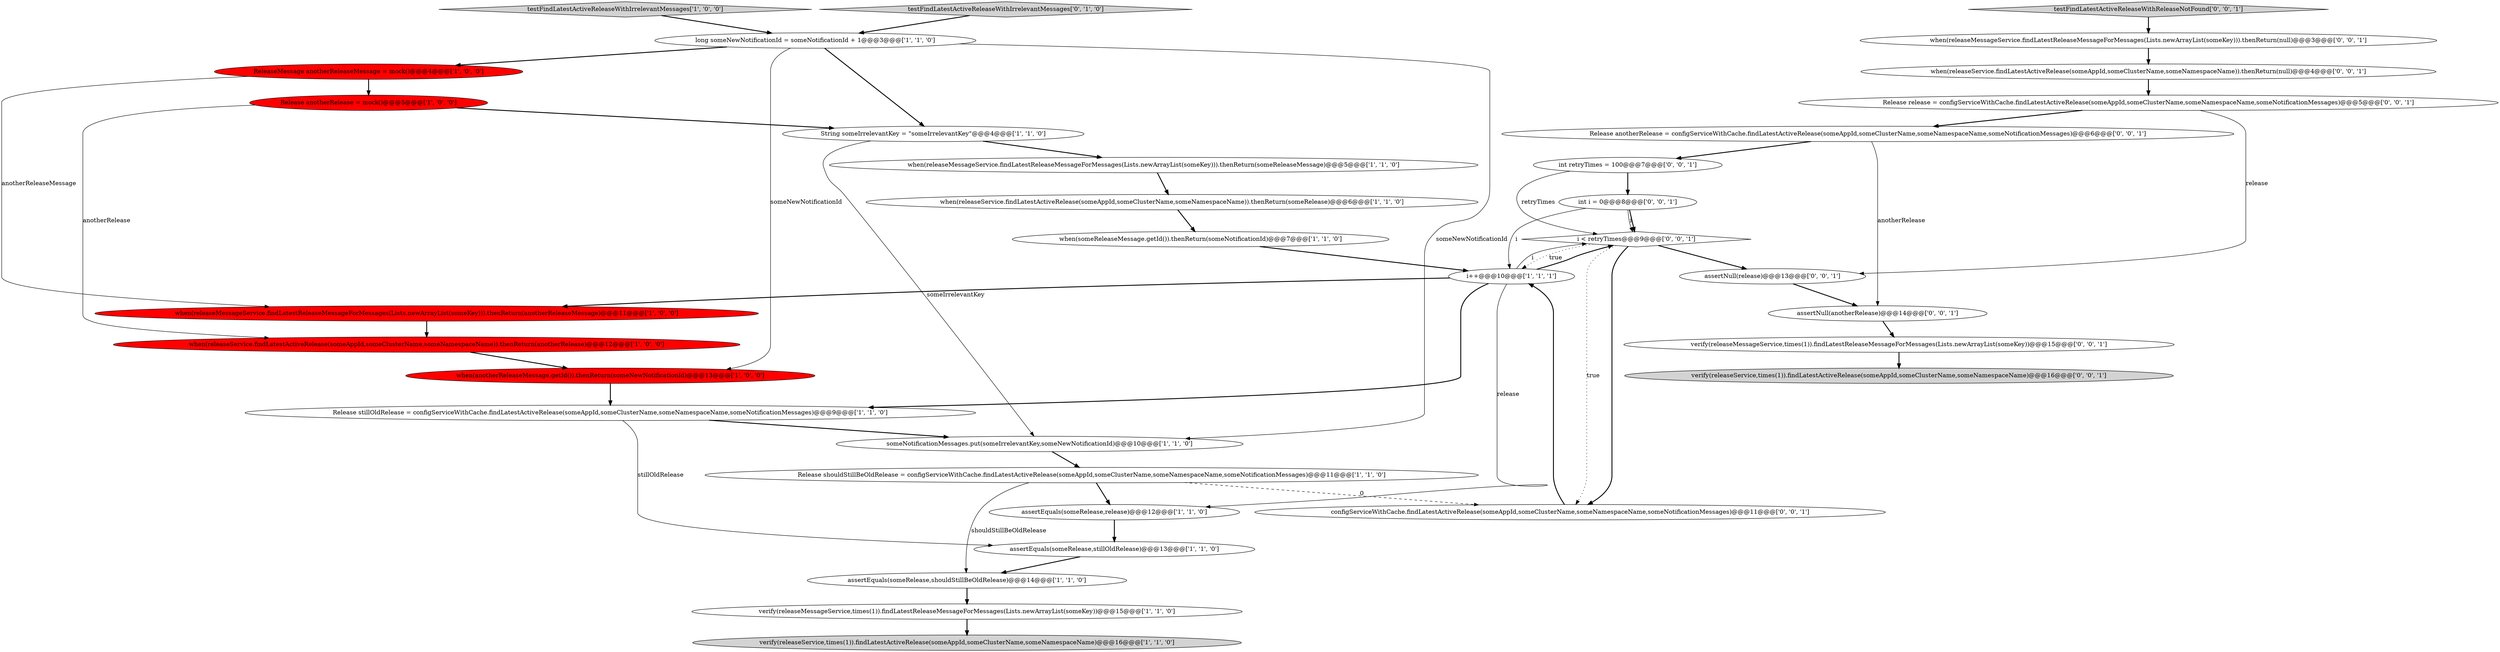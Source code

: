 digraph {
29 [style = filled, label = "verify(releaseMessageService,times(1)).findLatestReleaseMessageForMessages(Lists.newArrayList(someKey))@@@15@@@['0', '0', '1']", fillcolor = white, shape = ellipse image = "AAA0AAABBB3BBB"];
28 [style = filled, label = "i < retryTimes@@@9@@@['0', '0', '1']", fillcolor = white, shape = diamond image = "AAA0AAABBB3BBB"];
21 [style = filled, label = "verify(releaseService,times(1)).findLatestActiveRelease(someAppId,someClusterName,someNamespaceName)@@@16@@@['0', '0', '1']", fillcolor = lightgray, shape = ellipse image = "AAA0AAABBB3BBB"];
15 [style = filled, label = "when(releaseService.findLatestActiveRelease(someAppId,someClusterName,someNamespaceName)).thenReturn(anotherRelease)@@@12@@@['1', '0', '0']", fillcolor = red, shape = ellipse image = "AAA1AAABBB1BBB"];
19 [style = filled, label = "String someIrrelevantKey = \"someIrrelevantKey\"@@@4@@@['1', '1', '0']", fillcolor = white, shape = ellipse image = "AAA0AAABBB1BBB"];
17 [style = filled, label = "assertEquals(someRelease,stillOldRelease)@@@13@@@['1', '1', '0']", fillcolor = white, shape = ellipse image = "AAA0AAABBB1BBB"];
24 [style = filled, label = "assertNull(anotherRelease)@@@14@@@['0', '0', '1']", fillcolor = white, shape = ellipse image = "AAA0AAABBB3BBB"];
16 [style = filled, label = "Release anotherRelease = mock()@@@5@@@['1', '0', '0']", fillcolor = red, shape = ellipse image = "AAA1AAABBB1BBB"];
8 [style = filled, label = "verify(releaseMessageService,times(1)).findLatestReleaseMessageForMessages(Lists.newArrayList(someKey))@@@15@@@['1', '1', '0']", fillcolor = white, shape = ellipse image = "AAA0AAABBB1BBB"];
10 [style = filled, label = "someNotificationMessages.put(someIrrelevantKey,someNewNotificationId)@@@10@@@['1', '1', '0']", fillcolor = white, shape = ellipse image = "AAA0AAABBB1BBB"];
18 [style = filled, label = "verify(releaseService,times(1)).findLatestActiveRelease(someAppId,someClusterName,someNamespaceName)@@@16@@@['1', '1', '0']", fillcolor = lightgray, shape = ellipse image = "AAA0AAABBB1BBB"];
6 [style = filled, label = "Release stillOldRelease = configServiceWithCache.findLatestActiveRelease(someAppId,someClusterName,someNamespaceName,someNotificationMessages)@@@9@@@['1', '1', '0']", fillcolor = white, shape = ellipse image = "AAA0AAABBB1BBB"];
1 [style = filled, label = "assertEquals(someRelease,release)@@@12@@@['1', '1', '0']", fillcolor = white, shape = ellipse image = "AAA0AAABBB1BBB"];
31 [style = filled, label = "when(releaseService.findLatestActiveRelease(someAppId,someClusterName,someNamespaceName)).thenReturn(null)@@@4@@@['0', '0', '1']", fillcolor = white, shape = ellipse image = "AAA0AAABBB3BBB"];
0 [style = filled, label = "ReleaseMessage anotherReleaseMessage = mock()@@@4@@@['1', '0', '0']", fillcolor = red, shape = ellipse image = "AAA1AAABBB1BBB"];
14 [style = filled, label = "when(releaseMessageService.findLatestReleaseMessageForMessages(Lists.newArrayList(someKey))).thenReturn(anotherReleaseMessage)@@@11@@@['1', '0', '0']", fillcolor = red, shape = ellipse image = "AAA1AAABBB1BBB"];
23 [style = filled, label = "assertNull(release)@@@13@@@['0', '0', '1']", fillcolor = white, shape = ellipse image = "AAA0AAABBB3BBB"];
3 [style = filled, label = "testFindLatestActiveReleaseWithIrrelevantMessages['1', '0', '0']", fillcolor = lightgray, shape = diamond image = "AAA0AAABBB1BBB"];
20 [style = filled, label = "testFindLatestActiveReleaseWithIrrelevantMessages['0', '1', '0']", fillcolor = lightgray, shape = diamond image = "AAA0AAABBB2BBB"];
27 [style = filled, label = "Release release = configServiceWithCache.findLatestActiveRelease(someAppId,someClusterName,someNamespaceName,someNotificationMessages)@@@5@@@['0', '0', '1']", fillcolor = white, shape = ellipse image = "AAA0AAABBB3BBB"];
2 [style = filled, label = "when(someReleaseMessage.getId()).thenReturn(someNotificationId)@@@7@@@['1', '1', '0']", fillcolor = white, shape = ellipse image = "AAA0AAABBB1BBB"];
9 [style = filled, label = "i++@@@10@@@['1', '1', '1']", fillcolor = white, shape = ellipse image = "AAA0AAABBB1BBB"];
5 [style = filled, label = "when(anotherReleaseMessage.getId()).thenReturn(someNewNotificationId)@@@13@@@['1', '0', '0']", fillcolor = red, shape = ellipse image = "AAA1AAABBB1BBB"];
30 [style = filled, label = "when(releaseMessageService.findLatestReleaseMessageForMessages(Lists.newArrayList(someKey))).thenReturn(null)@@@3@@@['0', '0', '1']", fillcolor = white, shape = ellipse image = "AAA0AAABBB3BBB"];
32 [style = filled, label = "Release anotherRelease = configServiceWithCache.findLatestActiveRelease(someAppId,someClusterName,someNamespaceName,someNotificationMessages)@@@6@@@['0', '0', '1']", fillcolor = white, shape = ellipse image = "AAA0AAABBB3BBB"];
12 [style = filled, label = "when(releaseMessageService.findLatestReleaseMessageForMessages(Lists.newArrayList(someKey))).thenReturn(someReleaseMessage)@@@5@@@['1', '1', '0']", fillcolor = white, shape = ellipse image = "AAA0AAABBB1BBB"];
22 [style = filled, label = "configServiceWithCache.findLatestActiveRelease(someAppId,someClusterName,someNamespaceName,someNotificationMessages)@@@11@@@['0', '0', '1']", fillcolor = white, shape = ellipse image = "AAA0AAABBB3BBB"];
11 [style = filled, label = "long someNewNotificationId = someNotificationId + 1@@@3@@@['1', '1', '0']", fillcolor = white, shape = ellipse image = "AAA0AAABBB1BBB"];
33 [style = filled, label = "int i = 0@@@8@@@['0', '0', '1']", fillcolor = white, shape = ellipse image = "AAA0AAABBB3BBB"];
26 [style = filled, label = "testFindLatestActiveReleaseWithReleaseNotFound['0', '0', '1']", fillcolor = lightgray, shape = diamond image = "AAA0AAABBB3BBB"];
7 [style = filled, label = "assertEquals(someRelease,shouldStillBeOldRelease)@@@14@@@['1', '1', '0']", fillcolor = white, shape = ellipse image = "AAA0AAABBB1BBB"];
25 [style = filled, label = "int retryTimes = 100@@@7@@@['0', '0', '1']", fillcolor = white, shape = ellipse image = "AAA0AAABBB3BBB"];
13 [style = filled, label = "when(releaseService.findLatestActiveRelease(someAppId,someClusterName,someNamespaceName)).thenReturn(someRelease)@@@6@@@['1', '1', '0']", fillcolor = white, shape = ellipse image = "AAA0AAABBB1BBB"];
4 [style = filled, label = "Release shouldStillBeOldRelease = configServiceWithCache.findLatestActiveRelease(someAppId,someClusterName,someNamespaceName,someNotificationMessages)@@@11@@@['1', '1', '0']", fillcolor = white, shape = ellipse image = "AAA0AAABBB1BBB"];
32->24 [style = solid, label="anotherRelease"];
0->16 [style = bold, label=""];
27->32 [style = bold, label=""];
25->33 [style = bold, label=""];
19->12 [style = bold, label=""];
8->18 [style = bold, label=""];
33->28 [style = bold, label=""];
22->9 [style = bold, label=""];
3->11 [style = bold, label=""];
24->29 [style = bold, label=""];
4->22 [style = dashed, label="0"];
2->9 [style = bold, label=""];
20->11 [style = bold, label=""];
11->19 [style = bold, label=""];
16->19 [style = bold, label=""];
7->8 [style = bold, label=""];
29->21 [style = bold, label=""];
4->7 [style = solid, label="shouldStillBeOldRelease"];
15->5 [style = bold, label=""];
11->5 [style = solid, label="someNewNotificationId"];
9->6 [style = bold, label=""];
1->17 [style = bold, label=""];
26->30 [style = bold, label=""];
17->7 [style = bold, label=""];
9->28 [style = bold, label=""];
16->15 [style = solid, label="anotherRelease"];
12->13 [style = bold, label=""];
6->17 [style = solid, label="stillOldRelease"];
33->9 [style = solid, label="i"];
9->1 [style = solid, label="release"];
23->24 [style = bold, label=""];
11->0 [style = bold, label=""];
27->23 [style = solid, label="release"];
5->6 [style = bold, label=""];
31->27 [style = bold, label=""];
33->28 [style = solid, label="i"];
30->31 [style = bold, label=""];
28->23 [style = bold, label=""];
6->10 [style = bold, label=""];
32->25 [style = bold, label=""];
28->9 [style = dotted, label="true"];
28->22 [style = dotted, label="true"];
9->14 [style = bold, label=""];
10->4 [style = bold, label=""];
14->15 [style = bold, label=""];
4->1 [style = bold, label=""];
0->14 [style = solid, label="anotherReleaseMessage"];
11->10 [style = solid, label="someNewNotificationId"];
25->28 [style = solid, label="retryTimes"];
19->10 [style = solid, label="someIrrelevantKey"];
28->22 [style = bold, label=""];
13->2 [style = bold, label=""];
9->28 [style = solid, label="i"];
}

